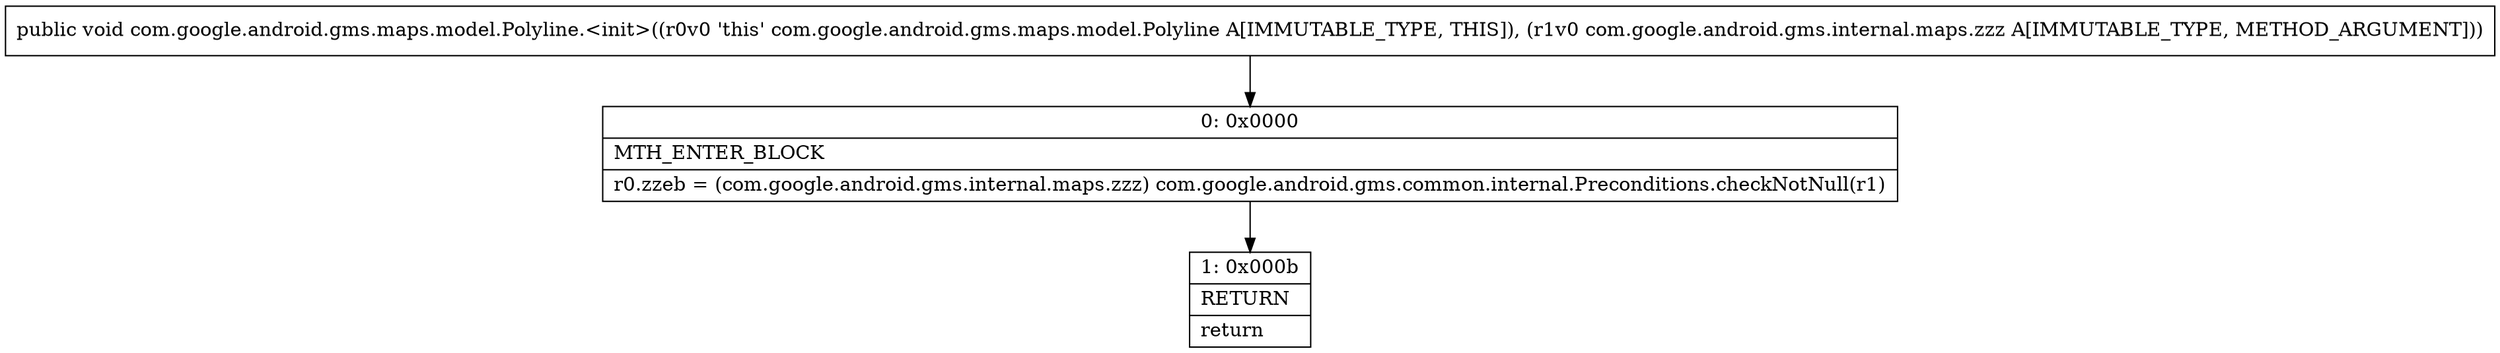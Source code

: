 digraph "CFG forcom.google.android.gms.maps.model.Polyline.\<init\>(Lcom\/google\/android\/gms\/internal\/maps\/zzz;)V" {
Node_0 [shape=record,label="{0\:\ 0x0000|MTH_ENTER_BLOCK\l|r0.zzeb = (com.google.android.gms.internal.maps.zzz) com.google.android.gms.common.internal.Preconditions.checkNotNull(r1)\l}"];
Node_1 [shape=record,label="{1\:\ 0x000b|RETURN\l|return\l}"];
MethodNode[shape=record,label="{public void com.google.android.gms.maps.model.Polyline.\<init\>((r0v0 'this' com.google.android.gms.maps.model.Polyline A[IMMUTABLE_TYPE, THIS]), (r1v0 com.google.android.gms.internal.maps.zzz A[IMMUTABLE_TYPE, METHOD_ARGUMENT])) }"];
MethodNode -> Node_0;
Node_0 -> Node_1;
}

